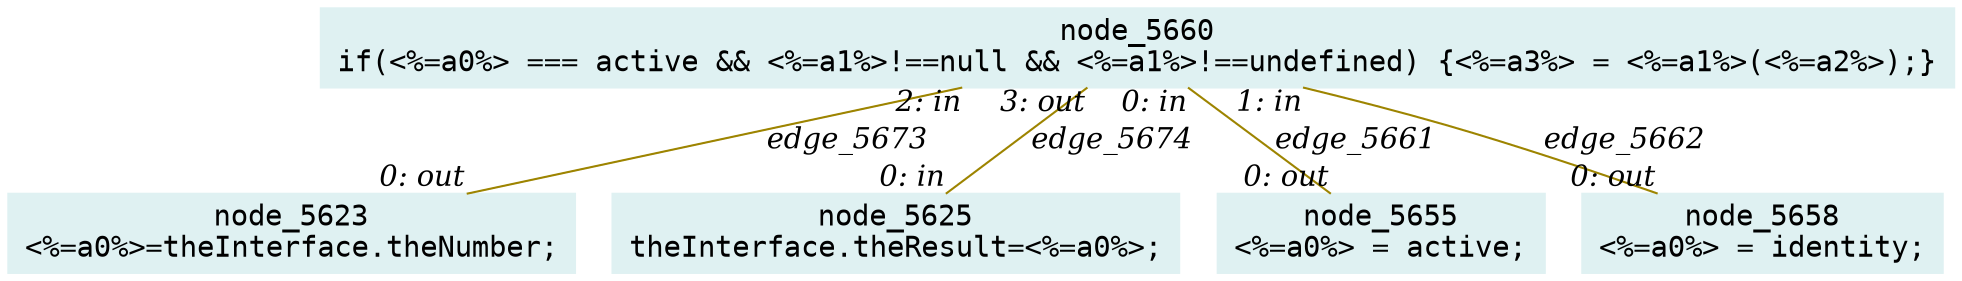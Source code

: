 digraph g{node_5623 [shape="box", style="filled", color="#dff1f2", fontname="Courier", label="node_5623
<%=a0%>=theInterface.theNumber;
" ]
node_5625 [shape="box", style="filled", color="#dff1f2", fontname="Courier", label="node_5625
theInterface.theResult=<%=a0%>;
" ]
node_5655 [shape="box", style="filled", color="#dff1f2", fontname="Courier", label="node_5655
<%=a0%> = active;
" ]
node_5658 [shape="box", style="filled", color="#dff1f2", fontname="Courier", label="node_5658
<%=a0%> = identity;
" ]
node_5660 [shape="box", style="filled", color="#dff1f2", fontname="Courier", label="node_5660
if(<%=a0%> === active && <%=a1%>!==null && <%=a1%>!==undefined) {<%=a3%> = <%=a1%>(<%=a2%>);}
" ]
node_5660 -> node_5655 [dir=none, arrowHead=none, fontname="Times-Italic", arrowsize=1, color="#9d8400", label="edge_5661",  headlabel="0: out", taillabel="0: in" ]
node_5660 -> node_5658 [dir=none, arrowHead=none, fontname="Times-Italic", arrowsize=1, color="#9d8400", label="edge_5662",  headlabel="0: out", taillabel="1: in" ]
node_5660 -> node_5623 [dir=none, arrowHead=none, fontname="Times-Italic", arrowsize=1, color="#9d8400", label="edge_5673",  headlabel="0: out", taillabel="2: in" ]
node_5660 -> node_5625 [dir=none, arrowHead=none, fontname="Times-Italic", arrowsize=1, color="#9d8400", label="edge_5674",  headlabel="0: in", taillabel="3: out" ]
}